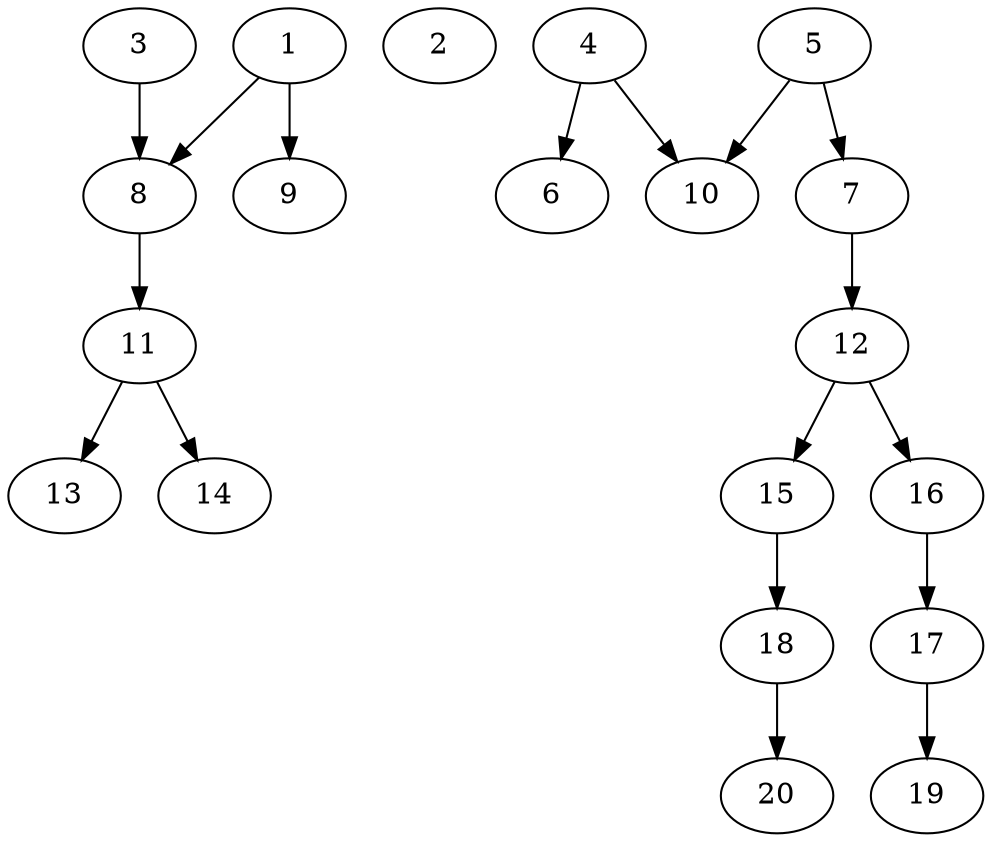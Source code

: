 // DAG automatically generated by daggen at Sat Jul 27 15:37:47 2019
// ./daggen --dot -n 20 --ccr 0.3 --fat 0.5 --regular 0.5 --density 0.4 --mindata 5242880 --maxdata 52428800 
digraph G {
  1 [size="69806080", alpha="0.03", expect_size="20941824"] 
  1 -> 8 [size ="20941824"]
  1 -> 9 [size ="20941824"]
  2 [size="136461653", alpha="0.17", expect_size="40938496"] 
  3 [size="47209813", alpha="0.16", expect_size="14162944"] 
  3 -> 8 [size ="14162944"]
  4 [size="80667307", alpha="0.16", expect_size="24200192"] 
  4 -> 6 [size ="24200192"]
  4 -> 10 [size ="24200192"]
  5 [size="38144000", alpha="0.07", expect_size="11443200"] 
  5 -> 7 [size ="11443200"]
  5 -> 10 [size ="11443200"]
  6 [size="107127467", alpha="0.20", expect_size="32138240"] 
  7 [size="149490347", alpha="0.11", expect_size="44847104"] 
  7 -> 12 [size ="44847104"]
  8 [size="134925653", alpha="0.14", expect_size="40477696"] 
  8 -> 11 [size ="40477696"]
  9 [size="129000107", alpha="0.13", expect_size="38700032"] 
  10 [size="154282667", alpha="0.17", expect_size="46284800"] 
  11 [size="152442880", alpha="0.04", expect_size="45732864"] 
  11 -> 13 [size ="45732864"]
  11 -> 14 [size ="45732864"]
  12 [size="172960427", alpha="0.11", expect_size="51888128"] 
  12 -> 15 [size ="51888128"]
  12 -> 16 [size ="51888128"]
  13 [size="151285760", alpha="0.12", expect_size="45385728"] 
  14 [size="119889920", alpha="0.11", expect_size="35966976"] 
  15 [size="91146240", alpha="0.16", expect_size="27343872"] 
  15 -> 18 [size ="27343872"]
  16 [size="148162560", alpha="0.01", expect_size="44448768"] 
  16 -> 17 [size ="44448768"]
  17 [size="145769813", alpha="0.11", expect_size="43730944"] 
  17 -> 19 [size ="43730944"]
  18 [size="72929280", alpha="0.16", expect_size="21878784"] 
  18 -> 20 [size ="21878784"]
  19 [size="23954773", alpha="0.18", expect_size="7186432"] 
  20 [size="126440107", alpha="0.11", expect_size="37932032"] 
}
